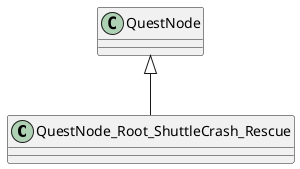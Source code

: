 @startuml
class QuestNode_Root_ShuttleCrash_Rescue {
}
QuestNode <|-- QuestNode_Root_ShuttleCrash_Rescue
@enduml
